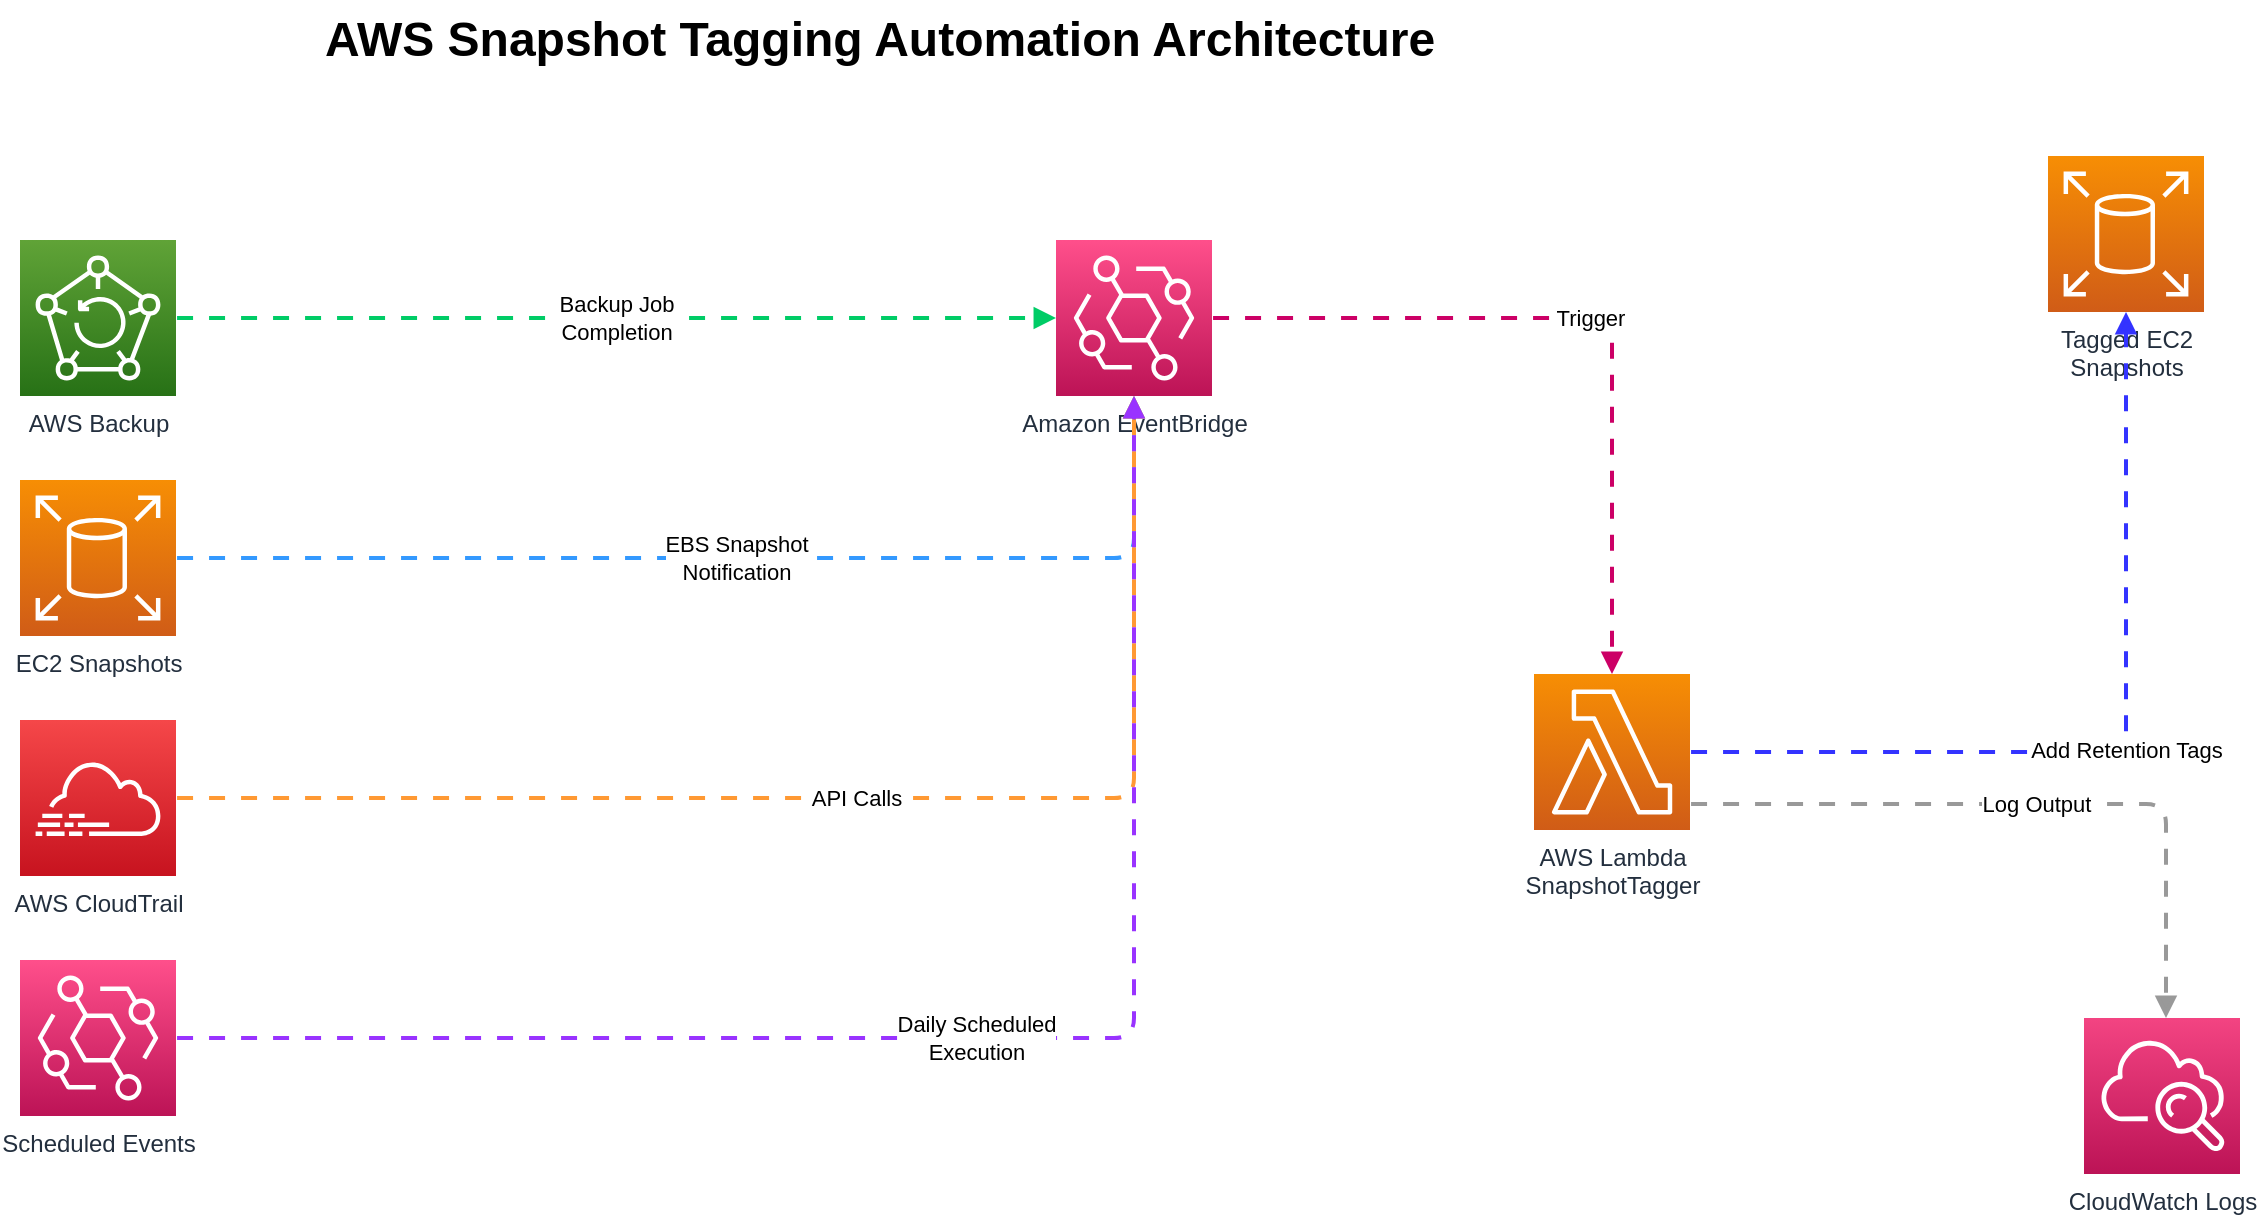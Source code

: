 <mxfile version="27.0.9">
  <diagram id="snapshot-automation-architecture" name="Snapshot Tagging Automation">
    <mxGraphModel dx="1426" dy="907" grid="0" gridSize="10" guides="1" tooltips="1" connect="1" arrows="1" fold="1" page="0" pageScale="1" pageWidth="1100" pageHeight="850" math="0" shadow="0">
      <root>
        <mxCell id="0" />
        <mxCell id="1" parent="0" />
        <mxCell id="aws_backup" value="AWS Backup" style="outlineConnect=0;fontColor=#232F3E;gradientColor=#60A337;gradientDirection=north;fillColor=#277116;strokeColor=#ffffff;dashed=0;verticalLabelPosition=bottom;verticalAlign=top;align=center;html=1;fontSize=12;fontStyle=0;aspect=fixed;shape=mxgraph.aws4.resourceIcon;resIcon=mxgraph.aws4.backup;" parent="1" vertex="1">
          <mxGeometry x="120" y="200" width="78" height="78" as="geometry" />
        </mxCell>
        <mxCell id="ec2_snapshots" value="EC2 Snapshots" style="outlineConnect=0;fontColor=#232F3E;gradientColor=#F78E04;gradientDirection=north;fillColor=#D05C17;strokeColor=#ffffff;dashed=0;verticalLabelPosition=bottom;verticalAlign=top;align=center;html=1;fontSize=12;fontStyle=0;aspect=fixed;shape=mxgraph.aws4.resourceIcon;resIcon=mxgraph.aws4.elastic_block_store;" parent="1" vertex="1">
          <mxGeometry x="120" y="320" width="78" height="78" as="geometry" />
        </mxCell>
        <mxCell id="cloudtrail" value="AWS CloudTrail" style="outlineConnect=0;fontColor=#232F3E;gradientColor=#F54749;gradientDirection=north;fillColor=#C7131F;strokeColor=#ffffff;dashed=0;verticalLabelPosition=bottom;verticalAlign=top;align=center;html=1;fontSize=12;fontStyle=0;aspect=fixed;shape=mxgraph.aws4.resourceIcon;resIcon=mxgraph.aws4.cloudtrail;" parent="1" vertex="1">
          <mxGeometry x="120" y="440" width="78" height="78" as="geometry" />
        </mxCell>
        <mxCell id="scheduled_events" value="Scheduled Events" style="outlineConnect=0;fontColor=#232F3E;gradientColor=#FF4F8B;gradientDirection=north;fillColor=#BC1356;strokeColor=#ffffff;dashed=0;verticalLabelPosition=bottom;verticalAlign=top;align=center;html=1;fontSize=12;fontStyle=0;aspect=fixed;shape=mxgraph.aws4.resourceIcon;resIcon=mxgraph.aws4.eventbridge;" parent="1" vertex="1">
          <mxGeometry x="120" y="560" width="78" height="78" as="geometry" />
        </mxCell>
        <mxCell id="eventbridge" value="Amazon EventBridge" style="outlineConnect=0;fontColor=#232F3E;gradientColor=#FF4F8B;gradientDirection=north;fillColor=#BC1356;strokeColor=#ffffff;dashed=0;verticalLabelPosition=bottom;verticalAlign=top;align=center;html=1;fontSize=12;fontStyle=0;aspect=fixed;shape=mxgraph.aws4.resourceIcon;resIcon=mxgraph.aws4.eventbridge;" parent="1" vertex="1">
          <mxGeometry x="638" y="200" width="78" height="78" as="geometry" />
        </mxCell>
        <mxCell id="lambda" value="AWS Lambda&#xa;SnapshotTagger" style="outlineConnect=0;fontColor=#232F3E;gradientColor=#F78E04;gradientDirection=north;fillColor=#D05C17;strokeColor=#ffffff;dashed=0;verticalLabelPosition=bottom;verticalAlign=top;align=center;html=1;fontSize=12;fontStyle=0;aspect=fixed;shape=mxgraph.aws4.resourceIcon;resIcon=mxgraph.aws4.lambda;" parent="1" vertex="1">
          <mxGeometry x="877" y="417" width="78" height="78" as="geometry" />
        </mxCell>
        <mxCell id="tagged_snapshots" value="Tagged EC2&#xa;Snapshots" style="outlineConnect=0;fontColor=#232F3E;gradientColor=#F78E04;gradientDirection=north;fillColor=#D05C17;strokeColor=#ffffff;dashed=0;verticalLabelPosition=bottom;verticalAlign=top;align=center;html=1;fontSize=12;fontStyle=0;aspect=fixed;shape=mxgraph.aws4.resourceIcon;resIcon=mxgraph.aws4.elastic_block_store;" parent="1" vertex="1">
          <mxGeometry x="1134" y="158" width="78" height="78" as="geometry" />
        </mxCell>
        <mxCell id="cloudwatch" value="CloudWatch Logs" style="outlineConnect=0;fontColor=#232F3E;gradientColor=#F34482;gradientDirection=north;fillColor=#BC1356;strokeColor=#ffffff;dashed=0;verticalLabelPosition=bottom;verticalAlign=top;align=center;html=1;fontSize=12;fontStyle=0;aspect=fixed;shape=mxgraph.aws4.resourceIcon;resIcon=mxgraph.aws4.cloudwatch;" parent="1" vertex="1">
          <mxGeometry x="1152" y="589" width="78" height="78" as="geometry" />
        </mxCell>
        <mxCell id="arrow1" value="Backup Job&#xa;Completion" style="edgeStyle=orthogonalEdgeStyle;html=1;endArrow=block;elbow=vertical;startArrow=none;endFill=1;strokeColor=#00CC66;strokeWidth=2;flowAnimation=1;" parent="1" source="aws_backup" target="eventbridge" edge="1">
          <mxGeometry relative="1" as="geometry" />
        </mxCell>
        <mxCell id="arrow2" value="EBS Snapshot&#xa;Notification" style="edgeStyle=orthogonalEdgeStyle;html=1;endArrow=block;elbow=vertical;startArrow=none;endFill=1;strokeColor=#3399FF;strokeWidth=2;flowAnimation=1;" parent="1" source="ec2_snapshots" target="eventbridge" edge="1">
          <mxGeometry relative="1" as="geometry" />
        </mxCell>
        <mxCell id="arrow3" value="API Calls" style="edgeStyle=orthogonalEdgeStyle;html=1;endArrow=block;elbow=vertical;startArrow=none;endFill=1;strokeColor=#FF9933;strokeWidth=2;flowAnimation=1;" parent="1" source="cloudtrail" target="eventbridge" edge="1">
          <mxGeometry relative="1" as="geometry" />
        </mxCell>
        <mxCell id="arrow4" value="Daily Scheduled&#xa;Execution" style="edgeStyle=orthogonalEdgeStyle;html=1;endArrow=block;elbow=vertical;startArrow=none;endFill=1;strokeColor=#9933FF;strokeWidth=2;flowAnimation=1;" parent="1" source="scheduled_events" target="eventbridge" edge="1">
          <mxGeometry relative="1" as="geometry" />
        </mxCell>
        <mxCell id="arrow5" value="Trigger" style="edgeStyle=orthogonalEdgeStyle;html=1;endArrow=block;elbow=vertical;startArrow=none;endFill=1;strokeColor=#CC0066;strokeWidth=2;flowAnimation=1;" parent="1" source="eventbridge" target="lambda" edge="1">
          <mxGeometry relative="1" as="geometry" />
        </mxCell>
        <mxCell id="arrow6" value="Add Retention Tags" style="edgeStyle=orthogonalEdgeStyle;html=1;endArrow=block;elbow=vertical;startArrow=none;endFill=1;strokeColor=#3333FF;strokeWidth=2;flowAnimation=1;" parent="1" source="lambda" target="tagged_snapshots" edge="1">
          <mxGeometry relative="1" as="geometry" />
        </mxCell>
        <mxCell id="arrow7" value="Log Output" style="edgeStyle=orthogonalEdgeStyle;html=1;endArrow=block;elbow=vertical;startArrow=none;endFill=1;strokeColor=#999999;strokeWidth=2;flowAnimation=1;" parent="1" source="lambda" target="cloudwatch" edge="1">
          <mxGeometry relative="1" as="geometry">
            <Array as="points">
              <mxPoint x="1193" y="482" />
            </Array>
          </mxGeometry>
        </mxCell>
        <mxCell id="title" value="AWS Snapshot Tagging Automation Architecture" style="text;html=1;strokeColor=none;fillColor=none;align=center;verticalAlign=middle;whiteSpace=wrap;rounded=0;fontSize=24;fontStyle=1" parent="1" vertex="1">
          <mxGeometry x="240" y="80" width="620" height="40" as="geometry" />
        </mxCell>
      </root>
    </mxGraphModel>
  </diagram>
</mxfile>
